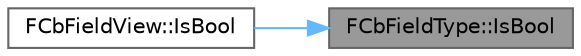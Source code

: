 digraph "FCbFieldType::IsBool"
{
 // INTERACTIVE_SVG=YES
 // LATEX_PDF_SIZE
  bgcolor="transparent";
  edge [fontname=Helvetica,fontsize=10,labelfontname=Helvetica,labelfontsize=10];
  node [fontname=Helvetica,fontsize=10,shape=box,height=0.2,width=0.4];
  rankdir="RL";
  Node1 [id="Node000001",label="FCbFieldType::IsBool",height=0.2,width=0.4,color="gray40", fillcolor="grey60", style="filled", fontcolor="black",tooltip=" "];
  Node1 -> Node2 [id="edge1_Node000001_Node000002",dir="back",color="steelblue1",style="solid",tooltip=" "];
  Node2 [id="Node000002",label="FCbFieldView::IsBool",height=0.2,width=0.4,color="grey40", fillcolor="white", style="filled",URL="$dc/deb/classFCbFieldView.html#ae8abb03f5ce66ca878f4ee60eb72da17",tooltip=" "];
}
